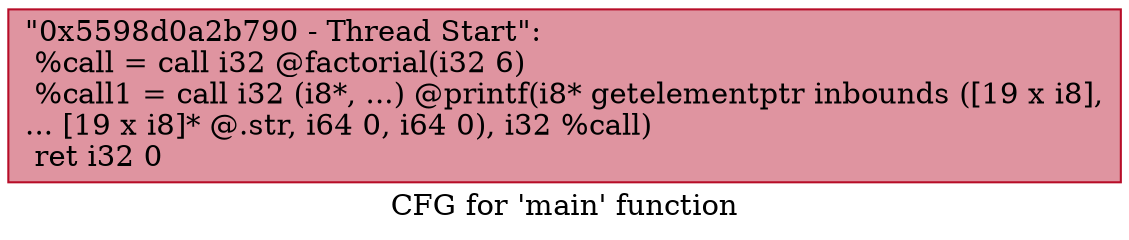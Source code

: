 digraph "CFG for 'main' function" {
	label="CFG for 'main' function";

	Node0x5598d0a2b790 [shape=record,color="#b70d28ff", style=filled, fillcolor="#b70d2870",label="{\"0x5598d0a2b790 - Thread Start\":\l  %call = call i32 @factorial(i32 6)\l  %call1 = call i32 (i8*, ...) @printf(i8* getelementptr inbounds ([19 x i8],\l... [19 x i8]* @.str, i64 0, i64 0), i32 %call)\l  ret i32 0\l}"];
}
